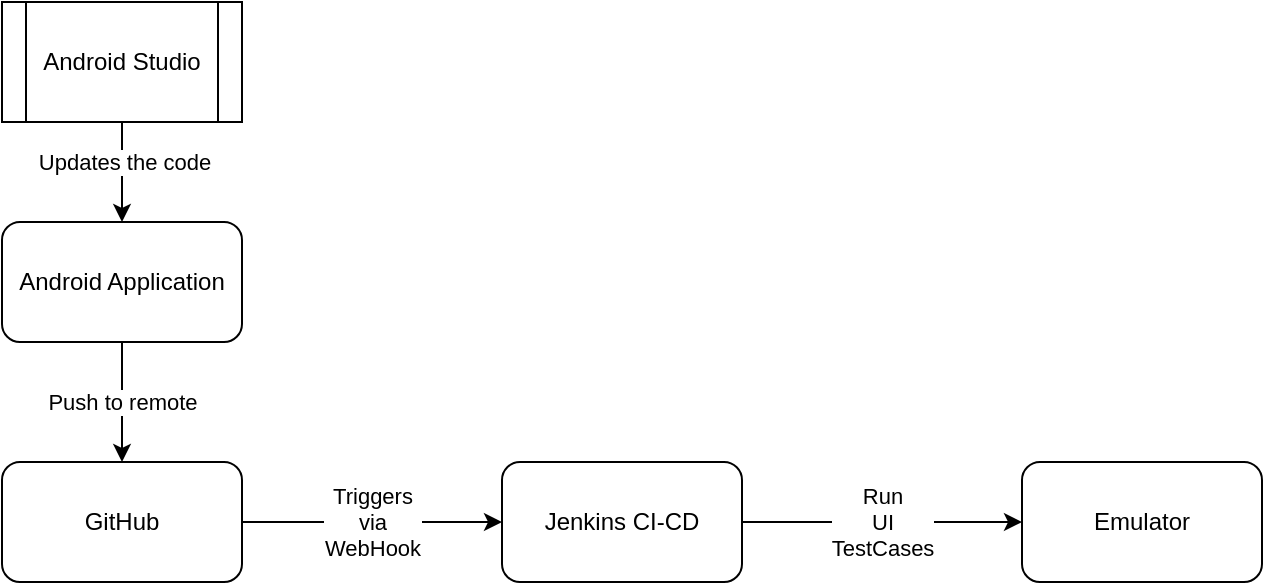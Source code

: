 <mxfile version="13.4.9" type="github">
  <diagram id="6wYPi2yt_My6mKfW1Drv" name="Page-1">
    <mxGraphModel dx="786" dy="447" grid="1" gridSize="10" guides="1" tooltips="1" connect="1" arrows="1" fold="1" page="1" pageScale="1" pageWidth="850" pageHeight="1100" math="0" shadow="0">
      <root>
        <mxCell id="0" />
        <mxCell id="1" parent="0" />
        <mxCell id="XbUno3PzkTyu8Zmd8_FE-9" value="Push to remote" style="edgeStyle=orthogonalEdgeStyle;rounded=0;orthogonalLoop=1;jettySize=auto;html=1;" parent="1" source="XbUno3PzkTyu8Zmd8_FE-1" target="XbUno3PzkTyu8Zmd8_FE-3" edge="1">
          <mxGeometry relative="1" as="geometry" />
        </mxCell>
        <mxCell id="XbUno3PzkTyu8Zmd8_FE-1" value="Android Application" style="rounded=1;whiteSpace=wrap;html=1;" parent="1" vertex="1">
          <mxGeometry x="100" y="230" width="120" height="60" as="geometry" />
        </mxCell>
        <mxCell id="XbUno3PzkTyu8Zmd8_FE-10" value="" style="edgeStyle=orthogonalEdgeStyle;rounded=0;orthogonalLoop=1;jettySize=auto;html=1;" parent="1" source="XbUno3PzkTyu8Zmd8_FE-2" target="XbUno3PzkTyu8Zmd8_FE-1" edge="1">
          <mxGeometry relative="1" as="geometry" />
        </mxCell>
        <mxCell id="XbUno3PzkTyu8Zmd8_FE-11" value="Updates the code" style="edgeLabel;html=1;align=center;verticalAlign=middle;resizable=0;points=[];" parent="XbUno3PzkTyu8Zmd8_FE-10" vertex="1" connectable="0">
          <mxGeometry x="-0.2" y="1" relative="1" as="geometry">
            <mxPoint as="offset" />
          </mxGeometry>
        </mxCell>
        <mxCell id="XbUno3PzkTyu8Zmd8_FE-2" value="Android Studio" style="shape=process;whiteSpace=wrap;html=1;backgroundOutline=1;" parent="1" vertex="1">
          <mxGeometry x="100" y="120" width="120" height="60" as="geometry" />
        </mxCell>
        <mxCell id="XbUno3PzkTyu8Zmd8_FE-12" value="Triggers &lt;br&gt;via &lt;br&gt;WebHook" style="edgeStyle=orthogonalEdgeStyle;rounded=0;orthogonalLoop=1;jettySize=auto;html=1;" parent="1" source="XbUno3PzkTyu8Zmd8_FE-3" target="XbUno3PzkTyu8Zmd8_FE-4" edge="1">
          <mxGeometry relative="1" as="geometry" />
        </mxCell>
        <mxCell id="XbUno3PzkTyu8Zmd8_FE-3" value="GitHub" style="rounded=1;whiteSpace=wrap;html=1;" parent="1" vertex="1">
          <mxGeometry x="100" y="350" width="120" height="60" as="geometry" />
        </mxCell>
        <mxCell id="XbUno3PzkTyu8Zmd8_FE-13" value="Run&lt;br&gt;UI&lt;br&gt;TestCases" style="edgeStyle=orthogonalEdgeStyle;rounded=0;orthogonalLoop=1;jettySize=auto;html=1;" parent="1" source="XbUno3PzkTyu8Zmd8_FE-4" target="XbUno3PzkTyu8Zmd8_FE-5" edge="1">
          <mxGeometry relative="1" as="geometry" />
        </mxCell>
        <mxCell id="XbUno3PzkTyu8Zmd8_FE-4" value="Jenkins CI-CD" style="rounded=1;whiteSpace=wrap;html=1;" parent="1" vertex="1">
          <mxGeometry x="350" y="350" width="120" height="60" as="geometry" />
        </mxCell>
        <mxCell id="XbUno3PzkTyu8Zmd8_FE-5" value="Emulator" style="rounded=1;whiteSpace=wrap;html=1;" parent="1" vertex="1">
          <mxGeometry x="610" y="350" width="120" height="60" as="geometry" />
        </mxCell>
      </root>
    </mxGraphModel>
  </diagram>
</mxfile>
